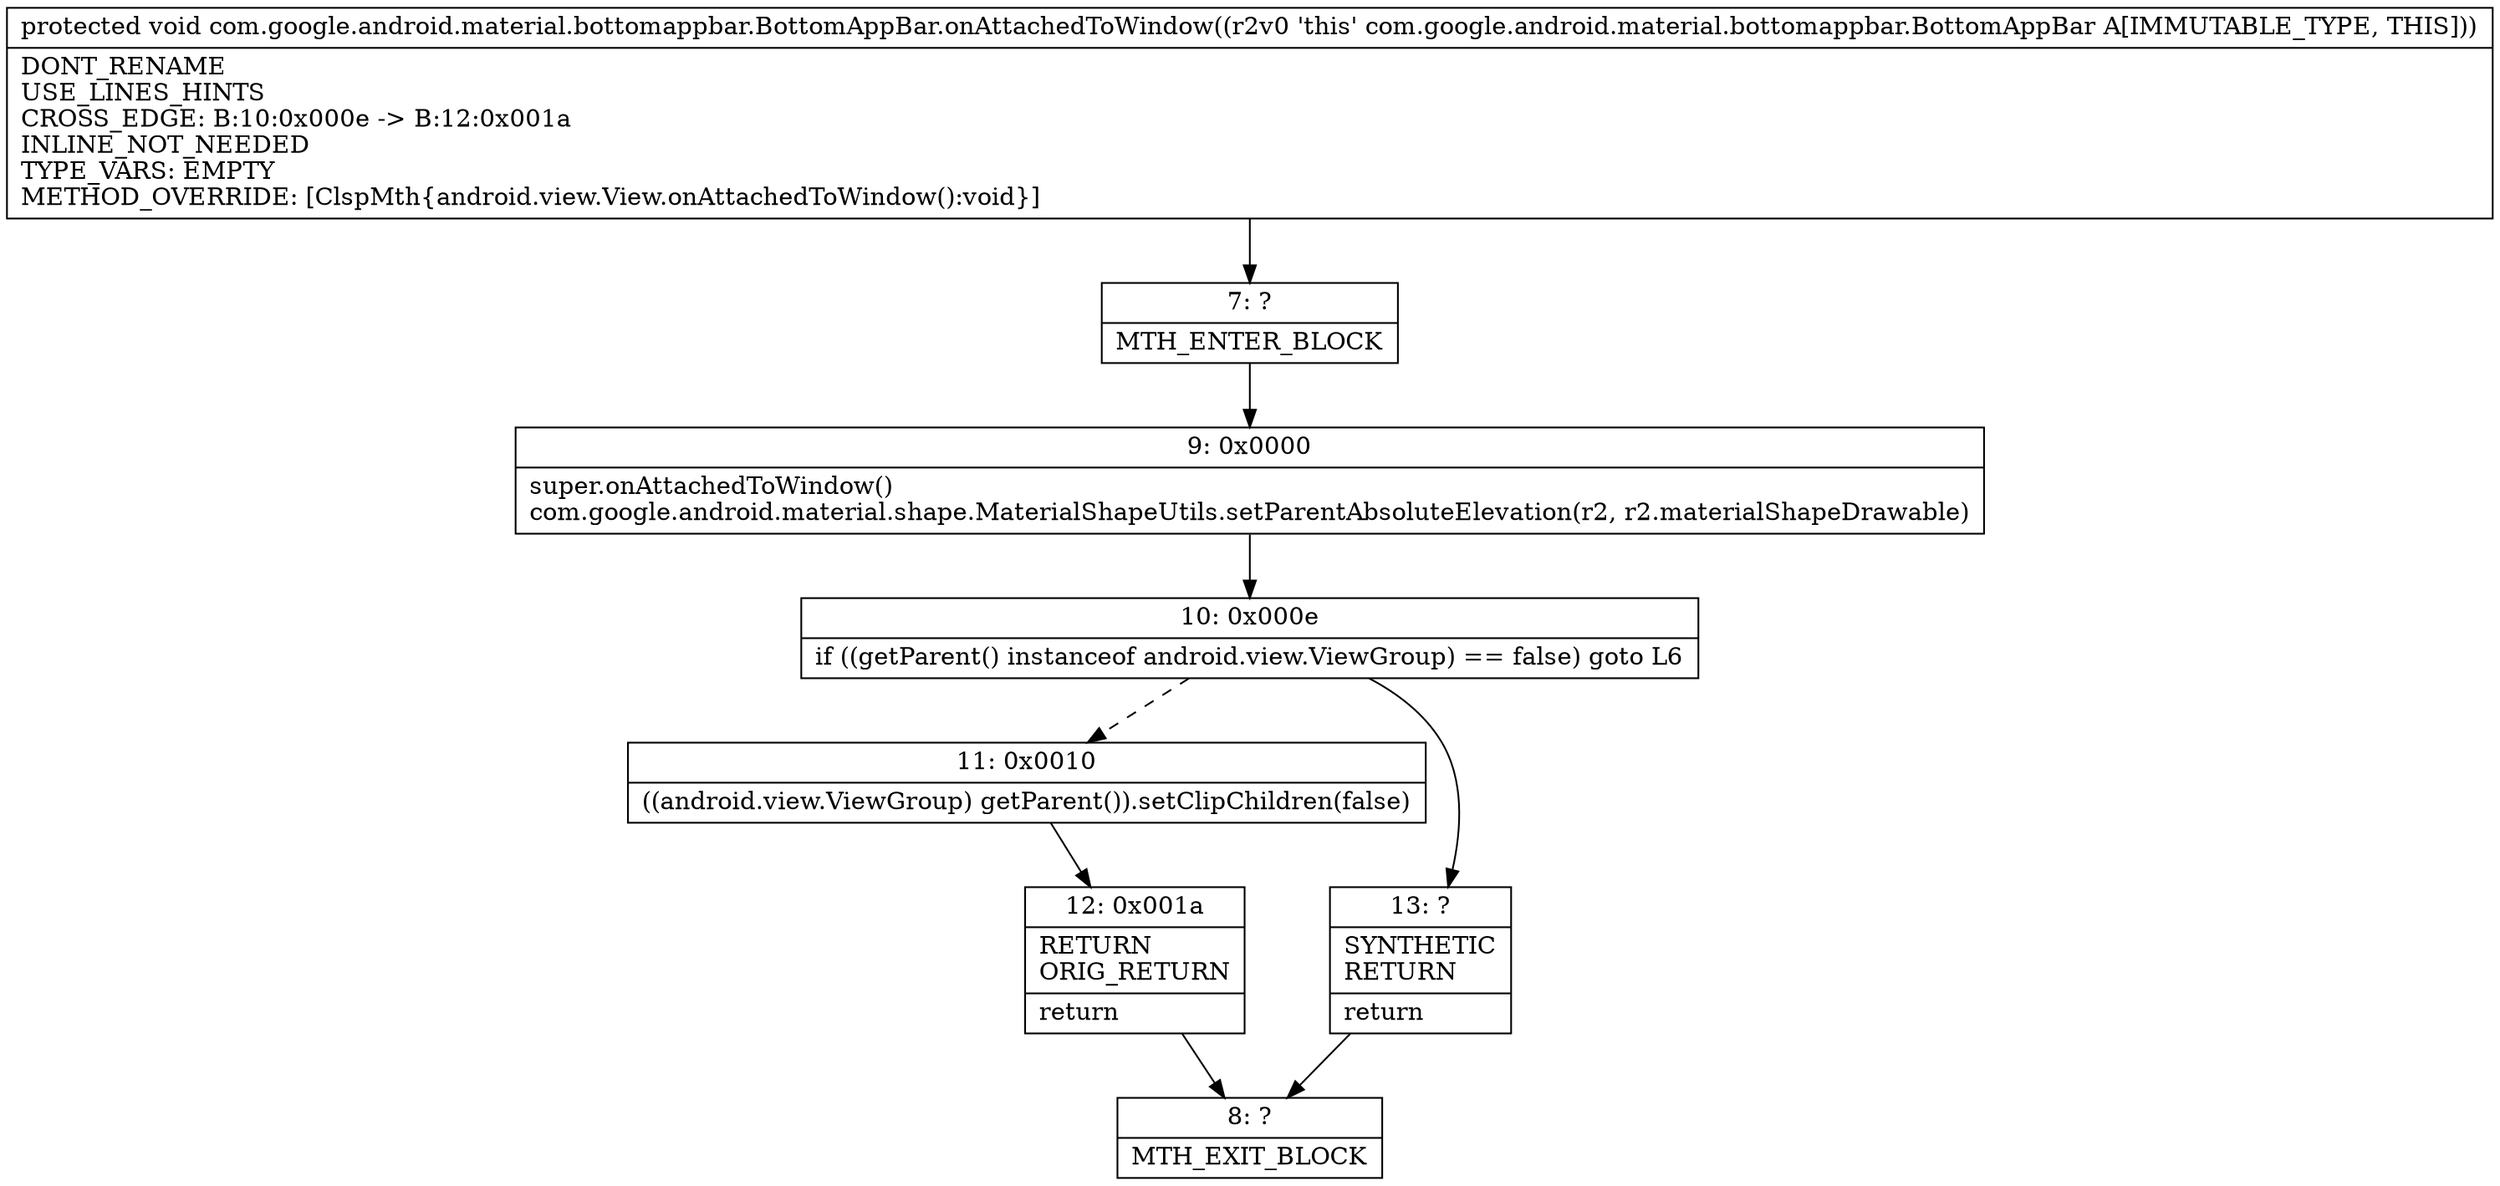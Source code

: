 digraph "CFG forcom.google.android.material.bottomappbar.BottomAppBar.onAttachedToWindow()V" {
Node_7 [shape=record,label="{7\:\ ?|MTH_ENTER_BLOCK\l}"];
Node_9 [shape=record,label="{9\:\ 0x0000|super.onAttachedToWindow()\lcom.google.android.material.shape.MaterialShapeUtils.setParentAbsoluteElevation(r2, r2.materialShapeDrawable)\l}"];
Node_10 [shape=record,label="{10\:\ 0x000e|if ((getParent() instanceof android.view.ViewGroup) == false) goto L6\l}"];
Node_11 [shape=record,label="{11\:\ 0x0010|((android.view.ViewGroup) getParent()).setClipChildren(false)\l}"];
Node_12 [shape=record,label="{12\:\ 0x001a|RETURN\lORIG_RETURN\l|return\l}"];
Node_8 [shape=record,label="{8\:\ ?|MTH_EXIT_BLOCK\l}"];
Node_13 [shape=record,label="{13\:\ ?|SYNTHETIC\lRETURN\l|return\l}"];
MethodNode[shape=record,label="{protected void com.google.android.material.bottomappbar.BottomAppBar.onAttachedToWindow((r2v0 'this' com.google.android.material.bottomappbar.BottomAppBar A[IMMUTABLE_TYPE, THIS]))  | DONT_RENAME\lUSE_LINES_HINTS\lCROSS_EDGE: B:10:0x000e \-\> B:12:0x001a\lINLINE_NOT_NEEDED\lTYPE_VARS: EMPTY\lMETHOD_OVERRIDE: [ClspMth\{android.view.View.onAttachedToWindow():void\}]\l}"];
MethodNode -> Node_7;Node_7 -> Node_9;
Node_9 -> Node_10;
Node_10 -> Node_11[style=dashed];
Node_10 -> Node_13;
Node_11 -> Node_12;
Node_12 -> Node_8;
Node_13 -> Node_8;
}

